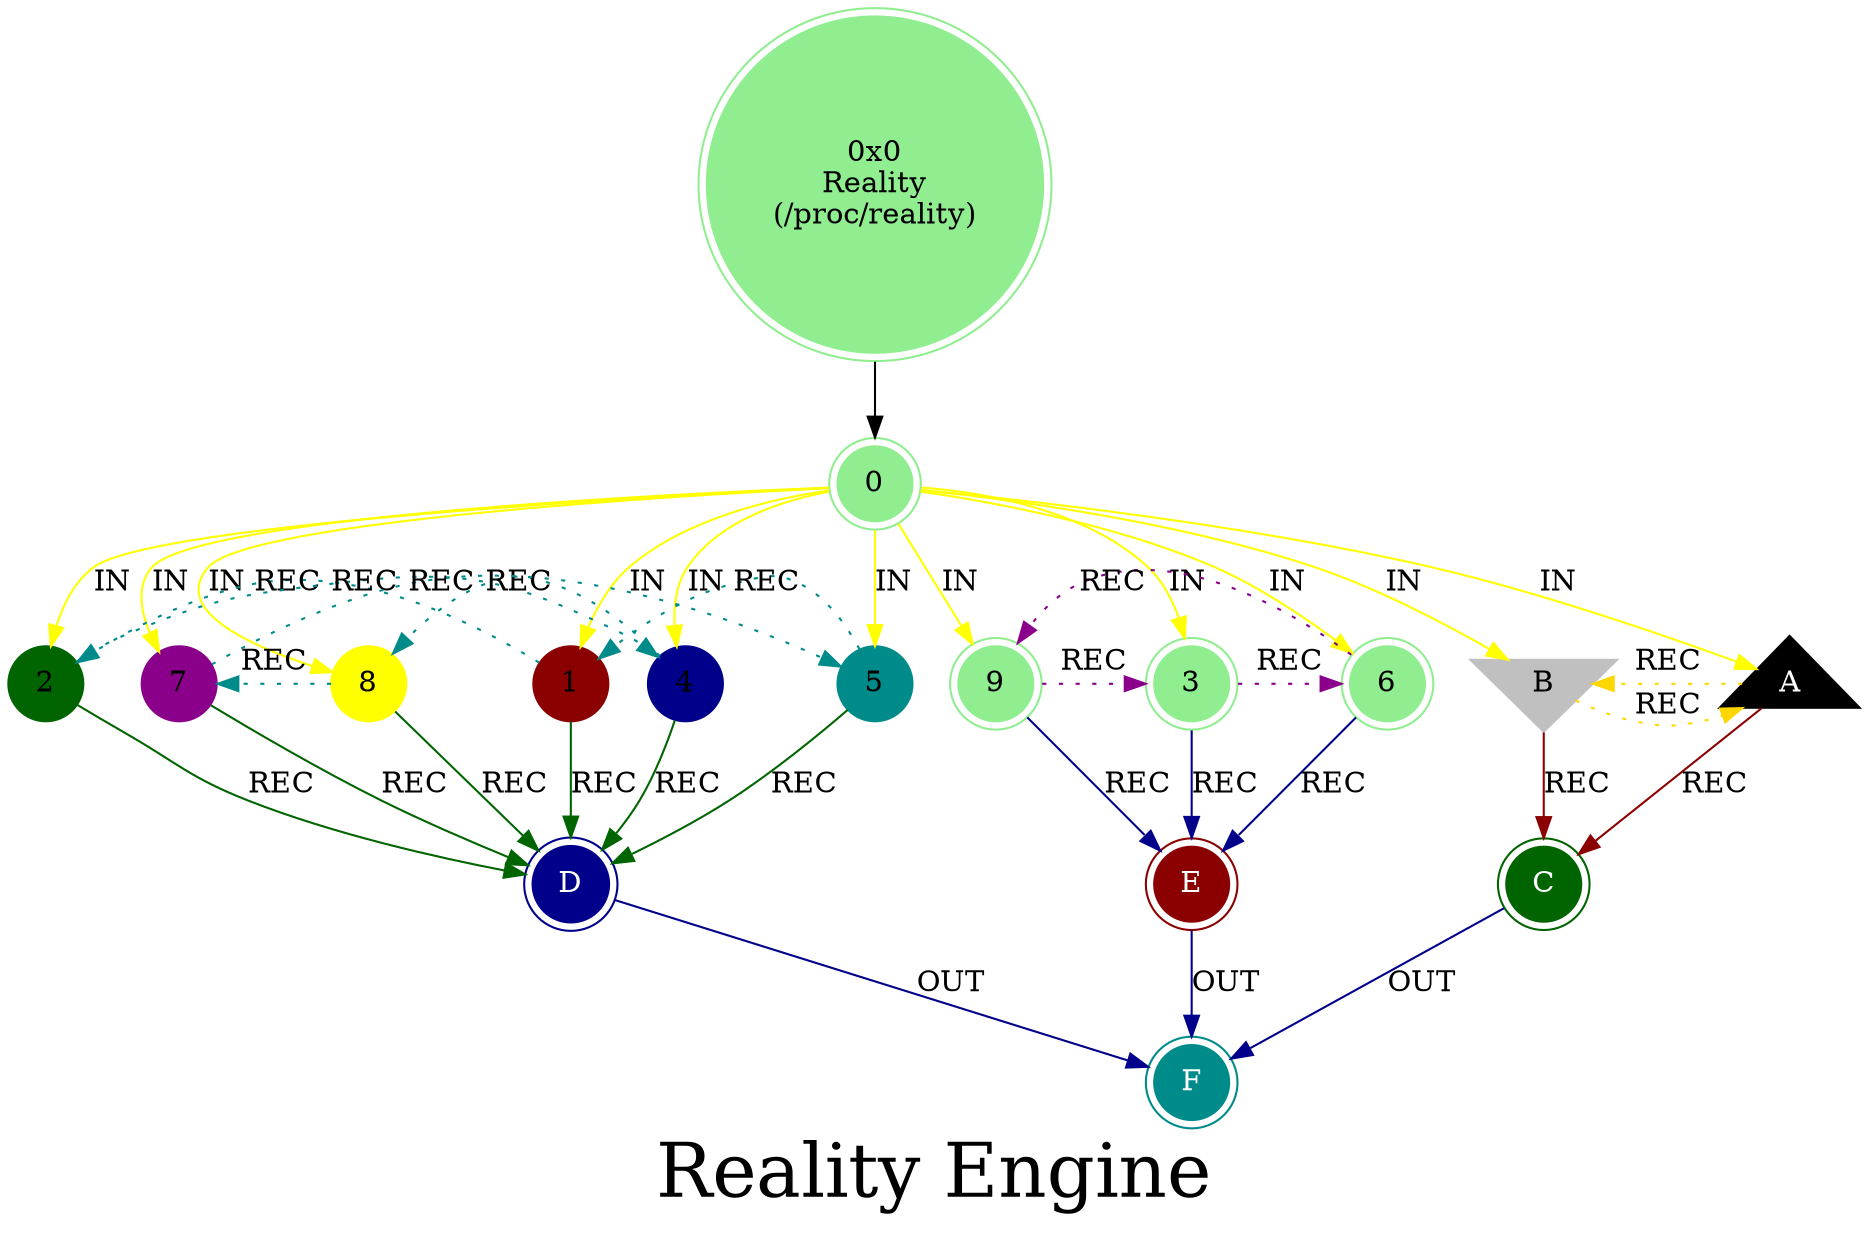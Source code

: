 strict digraph G {
    label = "Reality Engine";
    style = filled;
    color = lightgrey;
    fontsize = "36";
    comment = "";
    node [shape = circle; style = filled; color = lightgreen;];
    
    spark_0_mythos_t [label = "0x0\nReality\n(/proc/reality)";shape = doublecircle;];
    
    spark_0_reality_t [label = "0";shape = doublecircle;comment = "";];
    spark_1_reality_t [label = "1";shape = circle;color = darkred;comment = "";];
    spark_2_reality_t [label = "2";shape = circle;color = darkgreen;comment = "";];
    spark_3_reality_t [label = "3";shape = doublecircle;comment = "";];
    spark_4_reality_t [label = "4";shape = circle;color = darkblue;comment = "";];
    spark_5_reality_t [label = "5";shape = circle;color = darkcyan;comment = "";];
    spark_6_reality_t [label = "6";shape = doublecircle;comment = "";];
    spark_7_reality_t [label = "7";shape = circle;color = darkmagenta;comment = "";];
    spark_8_reality_t [label = "8";shape = circle;color = yellow;comment = "";];
    spark_9_reality_t [label = "9";shape = doublecircle;comment = "";];
    spark_a_reality_t [label = "A";shape = triangle;color = black;fontcolor = white;comment = "";];
    spark_b_reality_t [label = "B";shape = invtriangle;color = grey;comment = "";];
    spark_c_reality_t [label = "C";shape = doublecircle;color = darkgreen;style = filled;fontcolor = white;];
    spark_d_reality_t [label = "D";shape = doublecircle;color = darkblue;style = filled;fontcolor = white;];
    spark_e_reality_t [label = "E";shape = doublecircle;color = darkred;style = filled;fontcolor = white;];
    spark_f_reality_t [label = "F";shape = doublecircle;color = darkcyan;style = filled;fontcolor = white;];
    
    // IN = Input
    // OUT = Output
    // REC = Recursion
    spark_0_reality_t -> {spark_a_reality_t spark_b_reality_t spark_1_reality_t spark_2_reality_t spark_3_reality_t spark_4_reality_t spark_5_reality_t spark_6_reality_t spark_7_reality_t spark_8_reality_t spark_9_reality_t} [label = "IN"; color = yellow; comment = "";];
    
    {spark_a_reality_t spark_b_reality_t} -> spark_c_reality_t [label = "REC"; color = darkred; comment = "";];
    {spark_1_reality_t spark_2_reality_t spark_4_reality_t spark_8_reality_t spark_7_reality_t spark_5_reality_t} -> spark_d_reality_t [label = "REC"; color = darkgreen; comment = "";];
    {spark_3_reality_t spark_6_reality_t spark_9_reality_t} -> spark_e_reality_t [label = "REC"; color = darkblue; comment = "";];
    
    spark_1_reality_t -> spark_2_reality_t -> spark_4_reality_t -> spark_8_reality_t -> spark_7_reality_t -> spark_5_reality_t -> spark_1_reality_t [label = "REC"; color = darkcyan; comment = ""; style = dotted; constraint = false;];
    spark_3_reality_t -> spark_6_reality_t -> spark_9_reality_t -> spark_3_reality_t [label = "REC"; color = darkmagenta; comment = ""; style = dotted; constraint = false;];
    spark_a_reality_t -> spark_b_reality_t -> spark_a_reality_t [label = "REC"; color = gold; comment = ""; style = dotted; constraint = false;];
    
    {spark_c_reality_t spark_d_reality_t spark_e_reality_t} -> spark_f_reality_t [label = "OUT"; color = darkblue; comment = "";];
    
    spark_0_mythos_t -> spark_0_reality_t;
}